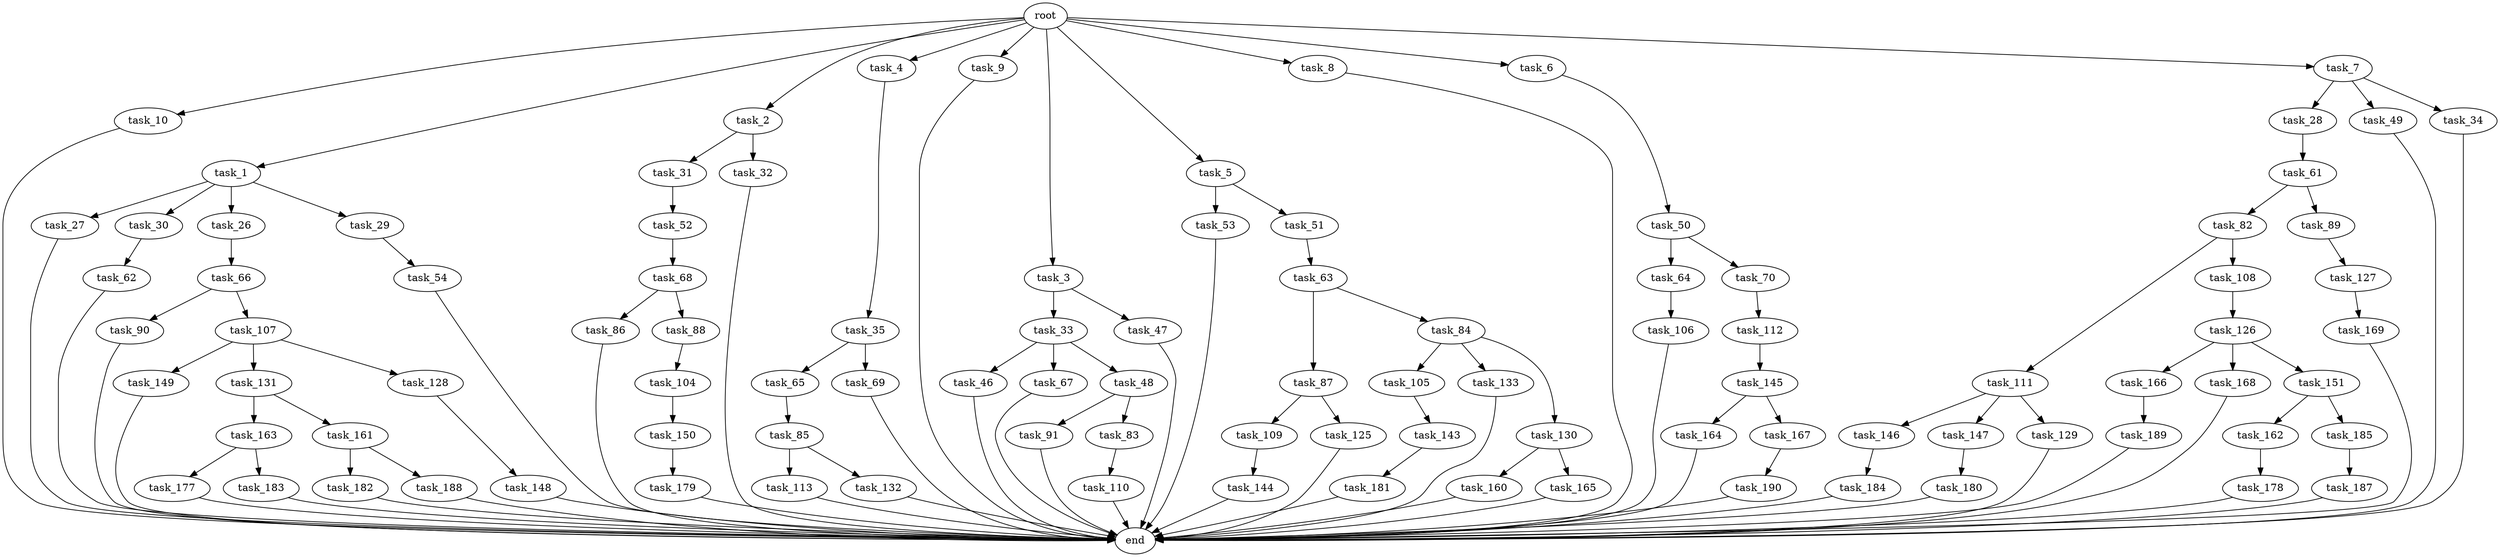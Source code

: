 digraph G {
  task_65 [size="1099511627.776000"];
  task_113 [size="1717986918.400000"];
  task_162 [size="1391569403.904000"];
  task_149 [size="1391569403.904000"];
  task_105 [size="429496729.600000"];
  task_182 [size="154618822.656000"];
  task_166 [size="68719476.736000"];
  task_163 [size="274877906.944000"];
  task_150 [size="1391569403.904000"];
  task_46 [size="429496729.600000"];
  task_133 [size="429496729.600000"];
  task_177 [size="154618822.656000"];
  task_82 [size="618475290.624000"];
  task_10 [size="2.048000"];
  task_28 [size="618475290.624000"];
  task_49 [size="618475290.624000"];
  task_62 [size="1391569403.904000"];
  task_50 [size="841813590.016000"];
  task_181 [size="841813590.016000"];
  task_1 [size="2.048000"];
  task_146 [size="154618822.656000"];
  task_90 [size="1391569403.904000"];
  task_106 [size="429496729.600000"];
  task_27 [size="618475290.624000"];
  task_168 [size="68719476.736000"];
  task_147 [size="154618822.656000"];
  task_190 [size="841813590.016000"];
  task_111 [size="618475290.624000"];
  task_164 [size="841813590.016000"];
  task_126 [size="1717986918.400000"];
  task_52 [size="1099511627.776000"];
  task_2 [size="2.048000"];
  task_67 [size="429496729.600000"];
  task_112 [size="841813590.016000"];
  task_110 [size="154618822.656000"];
  task_109 [size="274877906.944000"];
  task_30 [size="618475290.624000"];
  task_31 [size="154618822.656000"];
  task_169 [size="154618822.656000"];
  task_160 [size="841813590.016000"];
  task_104 [size="1099511627.776000"];
  task_33 [size="429496729.600000"];
  task_4 [size="2.048000"];
  task_48 [size="429496729.600000"];
  task_151 [size="68719476.736000"];
  task_85 [size="1391569403.904000"];
  task_35 [size="274877906.944000"];
  task_54 [size="68719476.736000"];
  task_91 [size="429496729.600000"];
  task_89 [size="618475290.624000"];
  task_34 [size="618475290.624000"];
  task_9 [size="2.048000"];
  task_32 [size="154618822.656000"];
  task_130 [size="429496729.600000"];
  task_143 [size="841813590.016000"];
  task_3 [size="2.048000"];
  task_148 [size="68719476.736000"];
  task_86 [size="429496729.600000"];
  task_189 [size="841813590.016000"];
  task_144 [size="1391569403.904000"];
  task_107 [size="1391569403.904000"];
  task_26 [size="618475290.624000"];
  task_69 [size="1099511627.776000"];
  task_167 [size="841813590.016000"];
  task_5 [size="2.048000"];
  task_108 [size="618475290.624000"];
  task_88 [size="429496729.600000"];
  end [size="0.000000"];
  task_8 [size="2.048000"];
  task_87 [size="1099511627.776000"];
  task_64 [size="841813590.016000"];
  task_179 [size="841813590.016000"];
  task_84 [size="1099511627.776000"];
  task_83 [size="429496729.600000"];
  task_63 [size="274877906.944000"];
  task_183 [size="154618822.656000"];
  task_131 [size="1391569403.904000"];
  task_132 [size="1717986918.400000"];
  task_127 [size="1717986918.400000"];
  task_29 [size="618475290.624000"];
  task_145 [size="1099511627.776000"];
  task_53 [size="841813590.016000"];
  task_178 [size="1391569403.904000"];
  root [size="0.000000"];
  task_187 [size="1391569403.904000"];
  task_47 [size="429496729.600000"];
  task_184 [size="274877906.944000"];
  task_128 [size="1391569403.904000"];
  task_180 [size="68719476.736000"];
  task_6 [size="2.048000"];
  task_70 [size="841813590.016000"];
  task_185 [size="1391569403.904000"];
  task_129 [size="154618822.656000"];
  task_61 [size="1099511627.776000"];
  task_188 [size="154618822.656000"];
  task_165 [size="841813590.016000"];
  task_161 [size="274877906.944000"];
  task_51 [size="841813590.016000"];
  task_125 [size="274877906.944000"];
  task_7 [size="2.048000"];
  task_68 [size="841813590.016000"];
  task_66 [size="618475290.624000"];

  task_65 -> task_85 [size="679477248.000000"];
  task_113 -> end [size="1.000000"];
  task_162 -> task_178 [size="679477248.000000"];
  task_149 -> end [size="1.000000"];
  task_105 -> task_143 [size="411041792.000000"];
  task_182 -> end [size="1.000000"];
  task_166 -> task_189 [size="411041792.000000"];
  task_163 -> task_183 [size="75497472.000000"];
  task_163 -> task_177 [size="75497472.000000"];
  task_150 -> task_179 [size="411041792.000000"];
  task_46 -> end [size="1.000000"];
  task_133 -> end [size="1.000000"];
  task_177 -> end [size="1.000000"];
  task_82 -> task_111 [size="301989888.000000"];
  task_82 -> task_108 [size="301989888.000000"];
  task_10 -> end [size="1.000000"];
  task_28 -> task_61 [size="536870912.000000"];
  task_49 -> end [size="1.000000"];
  task_62 -> end [size="1.000000"];
  task_50 -> task_70 [size="411041792.000000"];
  task_50 -> task_64 [size="411041792.000000"];
  task_181 -> end [size="1.000000"];
  task_1 -> task_29 [size="301989888.000000"];
  task_1 -> task_26 [size="301989888.000000"];
  task_1 -> task_30 [size="301989888.000000"];
  task_1 -> task_27 [size="301989888.000000"];
  task_146 -> task_184 [size="134217728.000000"];
  task_90 -> end [size="1.000000"];
  task_106 -> end [size="1.000000"];
  task_27 -> end [size="1.000000"];
  task_168 -> end [size="1.000000"];
  task_147 -> task_180 [size="33554432.000000"];
  task_190 -> end [size="1.000000"];
  task_111 -> task_146 [size="75497472.000000"];
  task_111 -> task_147 [size="75497472.000000"];
  task_111 -> task_129 [size="75497472.000000"];
  task_164 -> end [size="1.000000"];
  task_126 -> task_151 [size="33554432.000000"];
  task_126 -> task_166 [size="33554432.000000"];
  task_126 -> task_168 [size="33554432.000000"];
  task_52 -> task_68 [size="411041792.000000"];
  task_2 -> task_31 [size="75497472.000000"];
  task_2 -> task_32 [size="75497472.000000"];
  task_67 -> end [size="1.000000"];
  task_112 -> task_145 [size="536870912.000000"];
  task_110 -> end [size="1.000000"];
  task_109 -> task_144 [size="679477248.000000"];
  task_30 -> task_62 [size="679477248.000000"];
  task_31 -> task_52 [size="536870912.000000"];
  task_169 -> end [size="1.000000"];
  task_160 -> end [size="1.000000"];
  task_104 -> task_150 [size="679477248.000000"];
  task_33 -> task_48 [size="209715200.000000"];
  task_33 -> task_46 [size="209715200.000000"];
  task_33 -> task_67 [size="209715200.000000"];
  task_4 -> task_35 [size="134217728.000000"];
  task_48 -> task_91 [size="209715200.000000"];
  task_48 -> task_83 [size="209715200.000000"];
  task_151 -> task_162 [size="679477248.000000"];
  task_151 -> task_185 [size="679477248.000000"];
  task_85 -> task_113 [size="838860800.000000"];
  task_85 -> task_132 [size="838860800.000000"];
  task_35 -> task_65 [size="536870912.000000"];
  task_35 -> task_69 [size="536870912.000000"];
  task_54 -> end [size="1.000000"];
  task_91 -> end [size="1.000000"];
  task_89 -> task_127 [size="838860800.000000"];
  task_34 -> end [size="1.000000"];
  task_9 -> end [size="1.000000"];
  task_32 -> end [size="1.000000"];
  task_130 -> task_165 [size="411041792.000000"];
  task_130 -> task_160 [size="411041792.000000"];
  task_143 -> task_181 [size="411041792.000000"];
  task_3 -> task_33 [size="209715200.000000"];
  task_3 -> task_47 [size="209715200.000000"];
  task_148 -> end [size="1.000000"];
  task_86 -> end [size="1.000000"];
  task_189 -> end [size="1.000000"];
  task_144 -> end [size="1.000000"];
  task_107 -> task_128 [size="679477248.000000"];
  task_107 -> task_131 [size="679477248.000000"];
  task_107 -> task_149 [size="679477248.000000"];
  task_26 -> task_66 [size="301989888.000000"];
  task_69 -> end [size="1.000000"];
  task_167 -> task_190 [size="411041792.000000"];
  task_5 -> task_53 [size="411041792.000000"];
  task_5 -> task_51 [size="411041792.000000"];
  task_108 -> task_126 [size="838860800.000000"];
  task_88 -> task_104 [size="536870912.000000"];
  task_8 -> end [size="1.000000"];
  task_87 -> task_109 [size="134217728.000000"];
  task_87 -> task_125 [size="134217728.000000"];
  task_64 -> task_106 [size="209715200.000000"];
  task_179 -> end [size="1.000000"];
  task_84 -> task_130 [size="209715200.000000"];
  task_84 -> task_105 [size="209715200.000000"];
  task_84 -> task_133 [size="209715200.000000"];
  task_83 -> task_110 [size="75497472.000000"];
  task_63 -> task_84 [size="536870912.000000"];
  task_63 -> task_87 [size="536870912.000000"];
  task_183 -> end [size="1.000000"];
  task_131 -> task_161 [size="134217728.000000"];
  task_131 -> task_163 [size="134217728.000000"];
  task_132 -> end [size="1.000000"];
  task_127 -> task_169 [size="75497472.000000"];
  task_29 -> task_54 [size="33554432.000000"];
  task_145 -> task_164 [size="411041792.000000"];
  task_145 -> task_167 [size="411041792.000000"];
  task_53 -> end [size="1.000000"];
  task_178 -> end [size="1.000000"];
  root -> task_2 [size="1.000000"];
  root -> task_6 [size="1.000000"];
  root -> task_4 [size="1.000000"];
  root -> task_5 [size="1.000000"];
  root -> task_10 [size="1.000000"];
  root -> task_3 [size="1.000000"];
  root -> task_9 [size="1.000000"];
  root -> task_8 [size="1.000000"];
  root -> task_7 [size="1.000000"];
  root -> task_1 [size="1.000000"];
  task_187 -> end [size="1.000000"];
  task_47 -> end [size="1.000000"];
  task_184 -> end [size="1.000000"];
  task_128 -> task_148 [size="33554432.000000"];
  task_180 -> end [size="1.000000"];
  task_6 -> task_50 [size="411041792.000000"];
  task_70 -> task_112 [size="411041792.000000"];
  task_185 -> task_187 [size="679477248.000000"];
  task_129 -> end [size="1.000000"];
  task_61 -> task_82 [size="301989888.000000"];
  task_61 -> task_89 [size="301989888.000000"];
  task_188 -> end [size="1.000000"];
  task_165 -> end [size="1.000000"];
  task_161 -> task_188 [size="75497472.000000"];
  task_161 -> task_182 [size="75497472.000000"];
  task_51 -> task_63 [size="134217728.000000"];
  task_125 -> end [size="1.000000"];
  task_7 -> task_28 [size="301989888.000000"];
  task_7 -> task_34 [size="301989888.000000"];
  task_7 -> task_49 [size="301989888.000000"];
  task_68 -> task_86 [size="209715200.000000"];
  task_68 -> task_88 [size="209715200.000000"];
  task_66 -> task_107 [size="679477248.000000"];
  task_66 -> task_90 [size="679477248.000000"];
}
